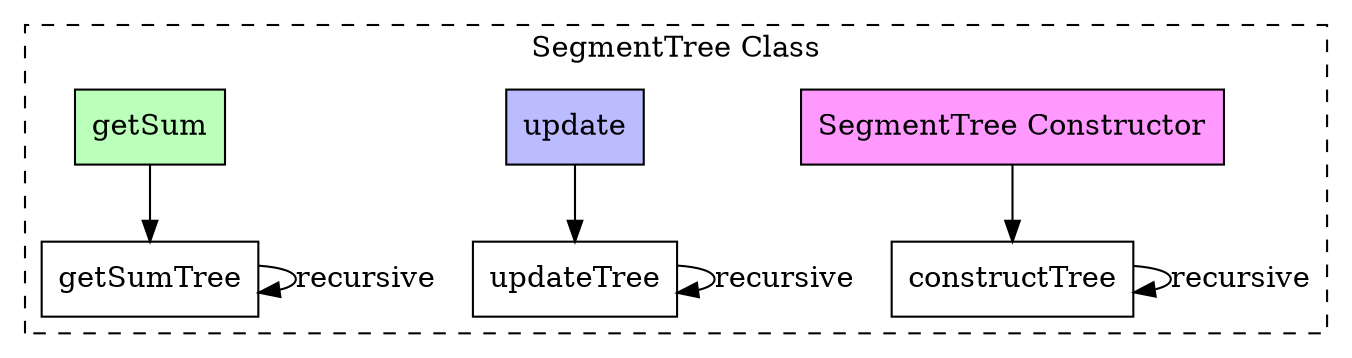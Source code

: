 digraph SegmentTree {
    // Node definitions
    node [shape=box];
    Constructor [label="SegmentTree Constructor", style=filled, fillcolor="#ff99ff"];
    constructTree [label="constructTree"];
    update [label="update", style=filled, fillcolor="#bbbbff"];
    updateTree [label="updateTree"];
    getSum [label="getSum", style=filled, fillcolor="#bbffbb"];
    getSumTree [label="getSumTree"];

    // Edge definitions
    Constructor -> constructTree;
    constructTree -> constructTree [label="recursive"];
    update -> updateTree;
    updateTree -> updateTree [label="recursive"];
    getSum -> getSumTree;
    getSumTree -> getSumTree [label="recursive"];

    // Subgraph for grouping
    subgraph cluster_0 {
        label = "SegmentTree Class";
        style = dashed;
        Constructor;
        constructTree;
        update;
        updateTree;
        getSum;
        getSumTree;
    }
}
